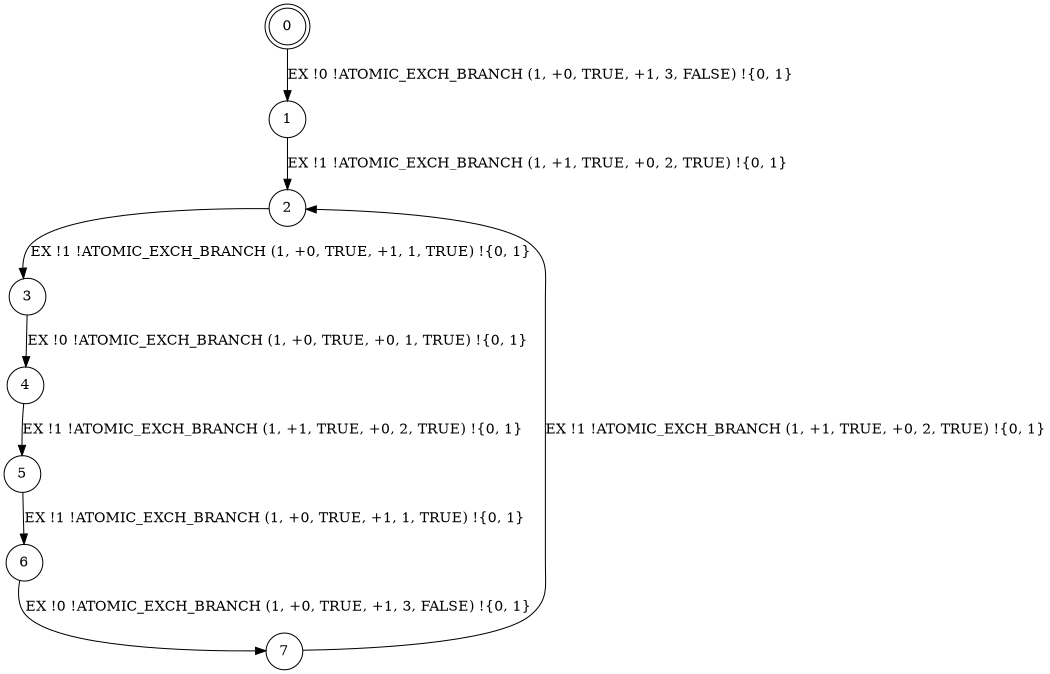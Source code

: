 digraph BCG {
size = "7, 10.5";
center = TRUE;
node [shape = circle];
0 [peripheries = 2];
0 -> 1 [label = "EX !0 !ATOMIC_EXCH_BRANCH (1, +0, TRUE, +1, 3, FALSE) !{0, 1}"];
1 -> 2 [label = "EX !1 !ATOMIC_EXCH_BRANCH (1, +1, TRUE, +0, 2, TRUE) !{0, 1}"];
2 -> 3 [label = "EX !1 !ATOMIC_EXCH_BRANCH (1, +0, TRUE, +1, 1, TRUE) !{0, 1}"];
3 -> 4 [label = "EX !0 !ATOMIC_EXCH_BRANCH (1, +0, TRUE, +0, 1, TRUE) !{0, 1}"];
4 -> 5 [label = "EX !1 !ATOMIC_EXCH_BRANCH (1, +1, TRUE, +0, 2, TRUE) !{0, 1}"];
5 -> 6 [label = "EX !1 !ATOMIC_EXCH_BRANCH (1, +0, TRUE, +1, 1, TRUE) !{0, 1}"];
6 -> 7 [label = "EX !0 !ATOMIC_EXCH_BRANCH (1, +0, TRUE, +1, 3, FALSE) !{0, 1}"];
7 -> 2 [label = "EX !1 !ATOMIC_EXCH_BRANCH (1, +1, TRUE, +0, 2, TRUE) !{0, 1}"];
}
